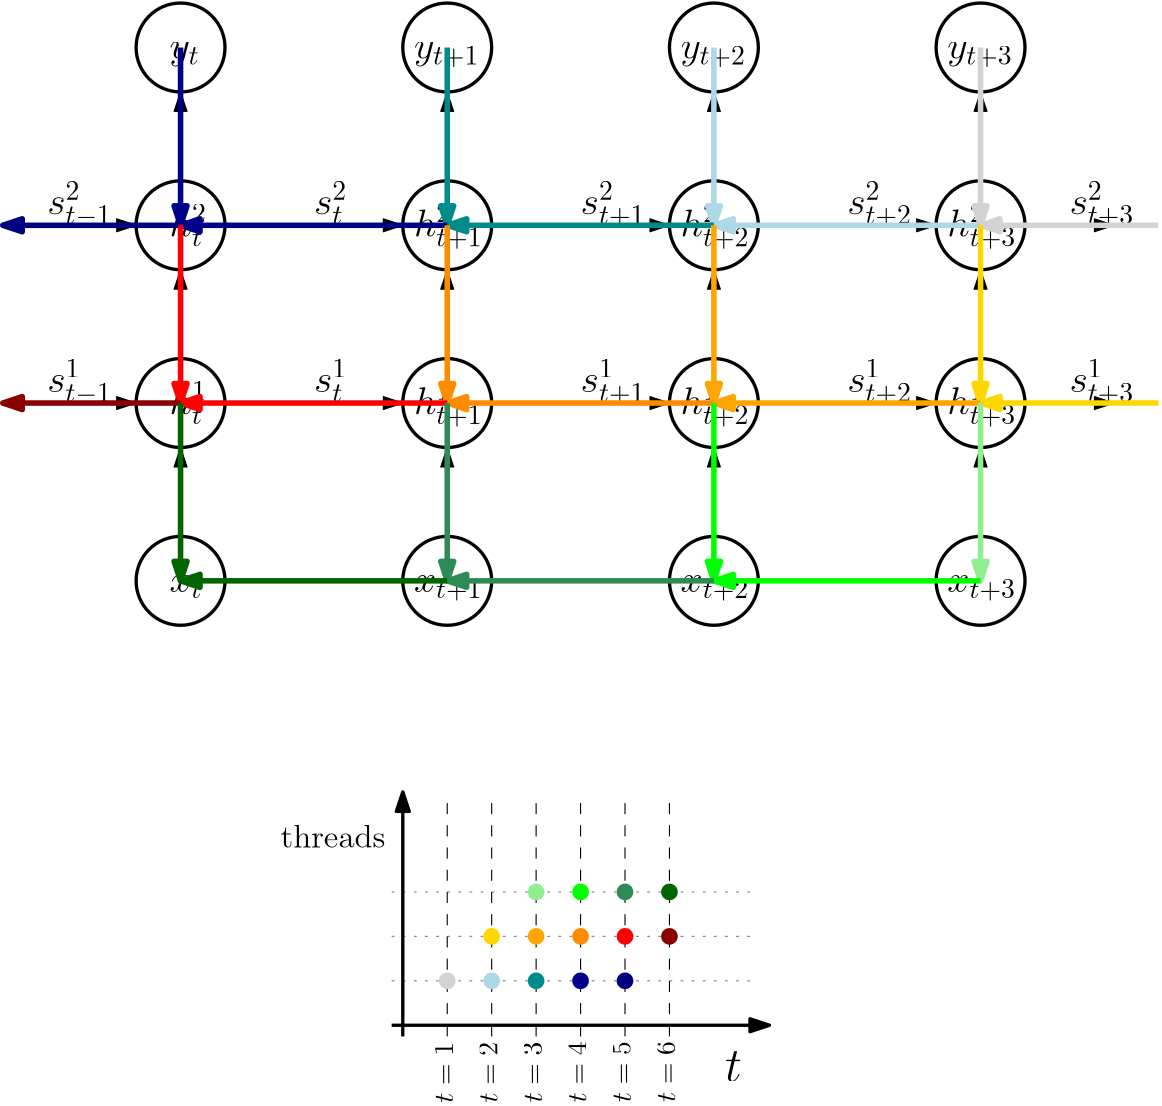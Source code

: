 <?xml version="1.0"?>
<!DOCTYPE ipe SYSTEM "ipe.dtd">
<ipe version="70206" creator="Ipe 7.2.7">
<info created="D:20180425094852" modified="D:20180426155706"/>
<ipestyle name="basic">
<symbol name="arrow/arc(spx)">
<path stroke="sym-stroke" fill="sym-stroke" pen="sym-pen">
0 0 m
-1 0.333 l
-1 -0.333 l
h
</path>
</symbol>
<symbol name="arrow/farc(spx)">
<path stroke="sym-stroke" fill="white" pen="sym-pen">
0 0 m
-1 0.333 l
-1 -0.333 l
h
</path>
</symbol>
<symbol name="arrow/ptarc(spx)">
<path stroke="sym-stroke" fill="sym-stroke" pen="sym-pen">
0 0 m
-1 0.333 l
-0.8 0 l
-1 -0.333 l
h
</path>
</symbol>
<symbol name="arrow/fptarc(spx)">
<path stroke="sym-stroke" fill="white" pen="sym-pen">
0 0 m
-1 0.333 l
-0.8 0 l
-1 -0.333 l
h
</path>
</symbol>
<symbol name="mark/circle(sx)" transformations="translations">
<path fill="sym-stroke">
0.6 0 0 0.6 0 0 e
0.4 0 0 0.4 0 0 e
</path>
</symbol>
<symbol name="mark/disk(sx)" transformations="translations">
<path fill="sym-stroke">
0.6 0 0 0.6 0 0 e
</path>
</symbol>
<symbol name="mark/fdisk(sfx)" transformations="translations">
<group>
<path fill="sym-fill">
0.5 0 0 0.5 0 0 e
</path>
<path fill="sym-stroke" fillrule="eofill">
0.6 0 0 0.6 0 0 e
0.4 0 0 0.4 0 0 e
</path>
</group>
</symbol>
<symbol name="mark/box(sx)" transformations="translations">
<path fill="sym-stroke" fillrule="eofill">
-0.6 -0.6 m
0.6 -0.6 l
0.6 0.6 l
-0.6 0.6 l
h
-0.4 -0.4 m
0.4 -0.4 l
0.4 0.4 l
-0.4 0.4 l
h
</path>
</symbol>
<symbol name="mark/square(sx)" transformations="translations">
<path fill="sym-stroke">
-0.6 -0.6 m
0.6 -0.6 l
0.6 0.6 l
-0.6 0.6 l
h
</path>
</symbol>
<symbol name="mark/fsquare(sfx)" transformations="translations">
<group>
<path fill="sym-fill">
-0.5 -0.5 m
0.5 -0.5 l
0.5 0.5 l
-0.5 0.5 l
h
</path>
<path fill="sym-stroke" fillrule="eofill">
-0.6 -0.6 m
0.6 -0.6 l
0.6 0.6 l
-0.6 0.6 l
h
-0.4 -0.4 m
0.4 -0.4 l
0.4 0.4 l
-0.4 0.4 l
h
</path>
</group>
</symbol>
<symbol name="mark/cross(sx)" transformations="translations">
<group>
<path fill="sym-stroke">
-0.43 -0.57 m
0.57 0.43 l
0.43 0.57 l
-0.57 -0.43 l
h
</path>
<path fill="sym-stroke">
-0.43 0.57 m
0.57 -0.43 l
0.43 -0.57 l
-0.57 0.43 l
h
</path>
</group>
</symbol>
<symbol name="arrow/fnormal(spx)">
<path stroke="sym-stroke" fill="white" pen="sym-pen">
0 0 m
-1 0.333 l
-1 -0.333 l
h
</path>
</symbol>
<symbol name="arrow/pointed(spx)">
<path stroke="sym-stroke" fill="sym-stroke" pen="sym-pen">
0 0 m
-1 0.333 l
-0.8 0 l
-1 -0.333 l
h
</path>
</symbol>
<symbol name="arrow/fpointed(spx)">
<path stroke="sym-stroke" fill="white" pen="sym-pen">
0 0 m
-1 0.333 l
-0.8 0 l
-1 -0.333 l
h
</path>
</symbol>
<symbol name="arrow/linear(spx)">
<path stroke="sym-stroke" pen="sym-pen">
-1 0.333 m
0 0 l
-1 -0.333 l
</path>
</symbol>
<symbol name="arrow/fdouble(spx)">
<path stroke="sym-stroke" fill="white" pen="sym-pen">
0 0 m
-1 0.333 l
-1 -0.333 l
h
-1 0 m
-2 0.333 l
-2 -0.333 l
h
</path>
</symbol>
<symbol name="arrow/double(spx)">
<path stroke="sym-stroke" fill="sym-stroke" pen="sym-pen">
0 0 m
-1 0.333 l
-1 -0.333 l
h
-1 0 m
-2 0.333 l
-2 -0.333 l
h
</path>
</symbol>
<pen name="heavier" value="0.8"/>
<pen name="fat" value="1.2"/>
<pen name="ultrafat" value="2"/>
<symbolsize name="large" value="5"/>
<symbolsize name="small" value="2"/>
<symbolsize name="tiny" value="1.1"/>
<arrowsize name="large" value="10"/>
<arrowsize name="small" value="5"/>
<arrowsize name="tiny" value="3"/>
<color name="red" value="1 0 0"/>
<color name="green" value="0 1 0"/>
<color name="blue" value="0 0 1"/>
<color name="yellow" value="1 1 0"/>
<color name="orange" value="1 0.647 0"/>
<color name="gold" value="1 0.843 0"/>
<color name="purple" value="0.627 0.125 0.941"/>
<color name="gray" value="0.745"/>
<color name="brown" value="0.647 0.165 0.165"/>
<color name="navy" value="0 0 0.502"/>
<color name="pink" value="1 0.753 0.796"/>
<color name="seagreen" value="0.18 0.545 0.341"/>
<color name="turquoise" value="0.251 0.878 0.816"/>
<color name="violet" value="0.933 0.51 0.933"/>
<color name="darkblue" value="0 0 0.545"/>
<color name="darkcyan" value="0 0.545 0.545"/>
<color name="darkgray" value="0.663"/>
<color name="darkgreen" value="0 0.392 0"/>
<color name="darkmagenta" value="0.545 0 0.545"/>
<color name="darkorange" value="1 0.549 0"/>
<color name="darkred" value="0.545 0 0"/>
<color name="lightblue" value="0.678 0.847 0.902"/>
<color name="lightcyan" value="0.878 1 1"/>
<color name="lightgray" value="0.827"/>
<color name="lightgreen" value="0.565 0.933 0.565"/>
<color name="lightyellow" value="1 1 0.878"/>
<dashstyle name="dashed" value="[4] 0"/>
<dashstyle name="dotted" value="[1 3] 0"/>
<dashstyle name="dash dotted" value="[4 2 1 2] 0"/>
<dashstyle name="dash dot dotted" value="[4 2 1 2 1 2] 0"/>
<textsize name="large" value="\large"/>
<textsize name="Large" value="\Large"/>
<textsize name="LARGE" value="\LARGE"/>
<textsize name="huge" value="\huge"/>
<textsize name="Huge" value="\Huge"/>
<textsize name="small" value="\small"/>
<textsize name="footnote" value="\footnotesize"/>
<textsize name="tiny" value="\tiny"/>
<textstyle name="center" begin="\begin{center}" end="\end{center}"/>
<textstyle name="itemize" begin="\begin{itemize}" end="\end{itemize}"/>
<textstyle name="item" begin="\begin{itemize}\item{}" end="\end{itemize}"/>
<gridsize name="4 pts" value="4"/>
<gridsize name="8 pts (~3 mm)" value="8"/>
<gridsize name="16 pts (~6 mm)" value="16"/>
<gridsize name="32 pts (~12 mm)" value="32"/>
<gridsize name="10 pts (~3.5 mm)" value="10"/>
<gridsize name="20 pts (~7 mm)" value="20"/>
<gridsize name="14 pts (~5 mm)" value="14"/>
<gridsize name="28 pts (~10 mm)" value="28"/>
<gridsize name="56 pts (~20 mm)" value="56"/>
<anglesize name="90 deg" value="90"/>
<anglesize name="60 deg" value="60"/>
<anglesize name="45 deg" value="45"/>
<anglesize name="30 deg" value="30"/>
<anglesize name="22.5 deg" value="22.5"/>
<opacity name="10%" value="0.1"/>
<opacity name="30%" value="0.3"/>
<opacity name="50%" value="0.5"/>
<opacity name="75%" value="0.75"/>
<tiling name="falling" angle="-60" step="4" width="1"/>
<tiling name="rising" angle="30" step="4" width="1"/>
</ipestyle>
<page>
<layer name="alpha"/>
<view layers="alpha" active="alpha"/>
<path layer="alpha" matrix="1 0 0 1 -64 0" stroke="black" arrow="normal/normal">
160 656 m
192 656 l
</path>
<path matrix="1 0 0 1 64 0" stroke="black" fill="white" pen="fat">
16 0 0 16 80 656 e
</path>
<path matrix="1 0 0 1 64 64" stroke="black" fill="white" pen="fat">
16 0 0 16 80 656 e
</path>
<path matrix="1 0 0 1 64 -64" stroke="black" fill="white" pen="fat">
16 0 0 16 80 656 e
</path>
<path matrix="1 0 0 1 64 -128" stroke="black" fill="white" pen="fat">
16 0 0 16 80 656 e
</path>
<path matrix="1 0 0 1 160 -64" stroke="black" fill="white" pen="fat">
16 0 0 16 80 656 e
</path>
<path matrix="1 0 0 1 160 0" stroke="black" fill="white" pen="fat">
16 0 0 16 80 656 e
</path>
<path matrix="1 0 0 1 160 64" stroke="black" fill="white" pen="fat">
16 0 0 16 80 656 e
</path>
<path matrix="1 0 0 1 160 -128" stroke="black" fill="white" pen="fat">
16 0 0 16 80 656 e
</path>
<path matrix="1 0 0 1 256 -64" stroke="black" fill="white" pen="fat">
16 0 0 16 80 656 e
</path>
<path matrix="1 0 0 1 256 -128" stroke="black" fill="white" pen="fat">
16 0 0 16 80 656 e
</path>
<path matrix="1 0 0 1 256 0" stroke="black" fill="white" pen="fat">
16 0 0 16 80 656 e
</path>
<path matrix="1 0 0 1 256 64" stroke="black" fill="white" pen="fat">
16 0 0 16 80 656 e
</path>
<path matrix="1 0 0 1 352 64" stroke="black" fill="white" pen="fat">
16 0 0 16 80 656 e
</path>
<path matrix="1 0 0 1 352 0" stroke="black" fill="white" pen="fat">
16 0 0 16 80 656 e
</path>
<path matrix="1 0 0 1 352 -64" stroke="black" fill="white" pen="fat">
16 0 0 16 80 656 e
</path>
<path matrix="1 0 0 1 352 -128" stroke="black" fill="white" pen="fat">
16 0 0 16 80 656 e
</path>
<path matrix="1 0 0 1 -64 -64" stroke="black" arrow="normal/normal">
160 656 m
192 656 l
</path>
<path matrix="1 0 0 1 288 -64" stroke="black" arrow="normal/normal">
160 656 m
192 656 l
</path>
<path matrix="1 0 0 1 288 0" stroke="black" arrow="normal/normal">
160 656 m
192 656 l
</path>
<path matrix="1 0 0 1 -64 0" stroke="black" arrow="normal/normal">
224 656 m
288 656 l
</path>
<path matrix="1 0 0 1 -64 -64" stroke="black" arrow="normal/normal">
224 656 m
288 656 l
</path>
<path matrix="1 0 0 1 32 -64" stroke="black" arrow="normal/normal">
224 656 m
288 656 l
</path>
<path matrix="1 0 0 1 32 0" stroke="black" arrow="normal/normal">
224 656 m
288 656 l
</path>
<path matrix="1 0 0 1 128 0" stroke="black" arrow="normal/normal">
224 656 m
288 656 l
</path>
<path matrix="1 0 0 1 128 -64" stroke="black" arrow="normal/normal">
224 656 m
288 656 l
</path>
<path matrix="1 0 0 1 64 -64" stroke="black" arrow="normal/normal">
80 608 m
80 640 l
</path>
<path matrix="1 0 0 1 64 0" stroke="black" arrow="normal/normal">
80 608 m
80 640 l
</path>
<path matrix="1 0 0 1 64 64" stroke="black" arrow="normal/normal">
80 608 m
80 640 l
</path>
<path matrix="1 0 0 1 160 -64" stroke="black" arrow="normal/normal">
80 608 m
80 640 l
</path>
<path matrix="1 0 0 1 160 0" stroke="black" arrow="normal/normal">
80 608 m
80 640 l
</path>
<path matrix="1 0 0 1 160 64" stroke="black" arrow="normal/normal">
80 608 m
80 640 l
</path>
<path matrix="1 0 0 1 256 -64" stroke="black" arrow="normal/normal">
80 608 m
80 640 l
</path>
<path matrix="1 0 0 1 256 0" stroke="black" arrow="normal/normal">
80 608 m
80 640 l
</path>
<path matrix="1 0 0 1 256 64" stroke="black" arrow="normal/normal">
80 608 m
80 640 l
</path>
<path matrix="1 0 0 1 352 -64" stroke="black" arrow="normal/normal">
80 608 m
80 640 l
</path>
<path matrix="1 0 0 1 352 0" stroke="black" arrow="normal/normal">
80 608 m
80 640 l
</path>
<path matrix="1 0 0 1 352 64" stroke="black" arrow="normal/normal">
80 608 m
80 640 l
</path>
<text matrix="1 0 0 1 -64 0" transformations="translations" pos="160 596" stroke="black" type="label" width="23.443" height="11.623" depth="4.38" valign="baseline" size="Large" style="math">s_{t-1}^{1}</text>
<text matrix="1 0 0 1 -64 0" transformations="translations" pos="160 660" stroke="black" type="label" width="23.443" height="11.623" depth="4.38" valign="baseline" size="Large" style="math">s_{t-1}^{2}</text>
<text matrix="1 0 0 1 -64 0" transformations="translations" pos="204 524" stroke="black" type="label" width="12.078" height="6.179" depth="2.15" valign="baseline" size="Large" style="math">x_{t}</text>
<text matrix="1 0 0 1 -64 0" transformations="translations" pos="204 588" stroke="black" type="label" width="13.566" height="11.623" depth="3.55" valign="baseline" size="Large" style="math">h_{t}^{1}</text>
<text matrix="1 0 0 1 -64 0" transformations="translations" pos="204 652" stroke="black" type="label" width="13.566" height="11.623" depth="3.55" valign="baseline" size="Large" style="math">h_{t}^{2}</text>
<text matrix="1 0 0 1 -64 0" transformations="translations" pos="204 716" stroke="black" type="label" width="10.945" height="6.176" depth="2.79" valign="baseline" size="Large" style="math">y_{t}</text>
<text matrix="1 0 0 1 32 0" transformations="translations" pos="160 596" stroke="black" type="label" width="12.096" height="11.623" depth="3.55" valign="baseline" size="Large" style="math">s_{t}^{1}</text>
<text matrix="1 0 0 1 32 0" transformations="translations" pos="160 660" stroke="black" type="label" width="12.096" height="11.623" depth="3.55" valign="baseline" size="Large" style="math">s_{t}^{2}</text>
<text matrix="1 0 0 1 24 0" transformations="translations" pos="204 524" stroke="black" type="label" width="24.808" height="6.179" depth="2.98" valign="baseline" size="Large" style="math">x_{t+1}</text>
<text matrix="1 0 0 1 24 0" transformations="translations" pos="204 588" stroke="black" type="label" width="24.912" height="11.623" depth="4.38" valign="baseline" size="Large" style="math">h_{t+1}^{1}</text>
<text matrix="1 0 0 1 24 0" transformations="translations" pos="204 652" stroke="black" type="label" width="24.912" height="11.623" depth="4.38" valign="baseline" size="Large" style="math">h_{t+1}^{2}</text>
<text matrix="1 0 0 1 24 0" transformations="translations" pos="204 716" stroke="black" type="label" width="23.675" height="6.179" depth="2.98" valign="baseline" size="Large" style="math">y_{t+1}</text>
<text matrix="1 0 0 1 128 0" transformations="translations" pos="160 596" stroke="black" type="label" width="23.443" height="11.623" depth="4.38" valign="baseline" size="Large" style="math">s_{t+1}^{1}</text>
<text matrix="1 0 0 1 128 0" transformations="translations" pos="160 660" stroke="black" type="label" width="23.443" height="11.623" depth="4.38" valign="baseline" size="Large" style="math">s_{t+1}^{2}</text>
<text matrix="1 0 0 1 120 0" transformations="translations" pos="204 524" stroke="black" type="label" width="24.808" height="6.179" depth="2.98" valign="baseline" size="Large" style="math">x_{t+2}</text>
<text matrix="1 0 0 1 120 0" transformations="translations" pos="204 588" stroke="black" type="label" width="24.912" height="11.623" depth="4.38" valign="baseline" size="Large" style="math">h_{t+2}^{1}</text>
<text matrix="1 0 0 1 120 0" transformations="translations" pos="204 652" stroke="black" type="label" width="24.912" height="11.623" depth="4.38" valign="baseline" size="Large" style="math">h_{t+2}^{2}</text>
<text matrix="1 0 0 1 120 0" transformations="translations" pos="204 716" stroke="black" type="label" width="23.675" height="6.179" depth="2.98" valign="baseline" size="Large" style="math">y_{t+2}</text>
<text matrix="1 0 0 1 224 0" transformations="translations" pos="160 596" stroke="black" type="label" width="23.443" height="11.623" depth="4.38" valign="baseline" size="Large" style="math">s_{t+2}^{1}</text>
<text matrix="1 0 0 1 224 0" transformations="translations" pos="160 660" stroke="black" type="label" width="23.443" height="11.623" depth="4.38" valign="baseline" size="Large" style="math">s_{t+2}^{2}</text>
<text matrix="1 0 0 1 216 0" transformations="translations" pos="204 524" stroke="black" type="label" width="24.808" height="6.179" depth="2.98" valign="baseline" size="Large" style="math">x_{t+3}</text>
<text matrix="1 0 0 1 216 0" transformations="translations" pos="204 588" stroke="black" type="label" width="24.912" height="11.623" depth="4.38" valign="baseline" size="Large" style="math">h_{t+3}^{1}</text>
<text matrix="1 0 0 1 216 0" transformations="translations" pos="204 652" stroke="black" type="label" width="24.912" height="11.623" depth="4.38" valign="baseline" size="Large" style="math">h_{t+3}^{2}</text>
<text matrix="1 0 0 1 216 0" transformations="translations" pos="204 716" stroke="black" type="label" width="23.675" height="6.179" depth="2.98" valign="baseline" size="Large" style="math">y_{t+3}</text>
<text matrix="1 0 0 1 -64 0" transformations="translations" pos="528 660" stroke="black" type="label" width="23.443" height="11.623" depth="4.38" valign="baseline" size="Large" style="math">s_{t+3}^{2}</text>
<text matrix="1 0 0 1 -64 0" transformations="translations" pos="528 596" stroke="black" type="label" width="23.443" height="11.623" depth="4.38" valign="baseline" size="Large" style="math">s_{t+3}^{1}</text>
<path matrix="1 0 0 1 -64 0" stroke="lightgray" pen="ultrafat" arrow="normal/normal">
496 720 m
496 656 l
</path>
<path matrix="1 0 0 1 -64 0" stroke="lightgray" pen="ultrafat" arrow="normal/normal">
560 656 m
496 656 l
</path>
<path matrix="1 0 0 1 -64 0" stroke="lightblue" pen="ultrafat" arrow="normal/normal">
400 720 m
400 656 l
</path>
<path matrix="1 0 0 1 -64 0" stroke="lightblue" pen="ultrafat" arrow="normal/normal">
496 656 m
400 656 l
</path>
<path matrix="1 0 0 1 -64 0" stroke="darkcyan" pen="ultrafat" arrow="normal/normal">
304 720 m
304 656 l
</path>
<path matrix="1 0 0 1 -64 0" stroke="darkcyan" pen="ultrafat" arrow="normal/normal">
400 656 m
304 656 l
</path>
<path matrix="1 0 0 1 -64 0" stroke="darkblue" pen="ultrafat" arrow="normal/normal">
208 720 m
208 656 l
</path>
<path matrix="1 0 0 1 -64 0" stroke="darkblue" pen="ultrafat" arrow="normal/normal">
304 656 m
208 656 l
</path>
<path matrix="1 0 0 1 -416 0" stroke="navy" pen="ultrafat" arrow="normal/normal">
560 656 m
496 656 l
</path>
<path matrix="1 0 0 1 -64 -64" stroke="gold" pen="ultrafat" arrow="normal/normal">
496 720 m
496 656 l
</path>
<path matrix="1 0 0 1 -64 -64" stroke="gold" pen="ultrafat" arrow="normal/normal">
560 656 m
496 656 l
</path>
<path matrix="1 0 0 1 -64 -64" stroke="orange" pen="ultrafat" arrow="normal/normal">
400 720 m
400 656 l
</path>
<path matrix="1 0 0 1 -64 -64" stroke="orange" pen="ultrafat" arrow="normal/normal">
496 656 m
400 656 l
</path>
<path matrix="1 0 0 1 -64 -64" stroke="darkorange" pen="ultrafat" arrow="normal/normal">
304 720 m
304 656 l
</path>
<path matrix="1 0 0 1 -64 -64" stroke="darkorange" pen="ultrafat" arrow="normal/normal">
400 656 m
304 656 l
</path>
<path matrix="1 0 0 1 -64 -64" stroke="red" pen="ultrafat" arrow="normal/normal">
208 720 m
208 656 l
</path>
<path matrix="1 0 0 1 -64 -64" stroke="red" pen="ultrafat" arrow="normal/normal">
304 656 m
208 656 l
</path>
<path matrix="1 0 0 1 -416 -64" stroke="darkred" pen="ultrafat" arrow="normal/normal">
560 656 m
496 656 l
</path>
<path matrix="1 0 0 1 -64 -128" stroke="lightgreen" pen="ultrafat" arrow="normal/normal">
496 720 m
496 656 l
</path>
<path matrix="1 0 0 1 -64 -128" stroke="green" pen="ultrafat" arrow="normal/normal">
400 720 m
400 656 l
</path>
<path matrix="1 0 0 1 -64 -128" stroke="green" pen="ultrafat" arrow="normal/normal">
496 656 m
400 656 l
</path>
<path matrix="1 0 0 1 -64 -128" stroke="seagreen" pen="ultrafat" arrow="normal/normal">
304 720 m
304 656 l
</path>
<path matrix="1 0 0 1 -64 -128" stroke="seagreen" pen="ultrafat" arrow="normal/normal">
400 656 m
304 656 l
</path>
<path matrix="1 0 0 1 -64 -128" stroke="darkgreen" pen="ultrafat" arrow="normal/normal">
208 720 m
208 656 l
</path>
<path matrix="1 0 0 1 -64 -128" stroke="darkgreen" pen="ultrafat" arrow="normal/normal">
304 656 m
208 656 l
</path>
<path matrix="-0.0000123 1 -1.21429 -0.00001494 1074.86 352.013" stroke="black" pen="fat" arrow="normal/normal">
16 704 m
16 592 l
</path>
<path matrix="-0.0000123 1 -1 -0.0000123 928.004 352.011" stroke="black" dash="dashed">
12 688 m
100 688 l
</path>
<path matrix="-0.0000123 1 -1 -0.0000123 928.004 352.011" stroke="black" dash="dashed">
12 672 m
100 672 l
</path>
<path matrix="-0.0000123 1 -1 -0.0000123 928.004 352.011" stroke="black" dash="dashed">
12 656 m
100 656 l
</path>
<path matrix="-0.0000123 1 -1 -0.0000123 928.004 352.011" stroke="black" dash="dashed">
12 640 m
100 640 l
</path>
<path matrix="-0.0000123 1 -1 -0.0000123 928.004 352.011" stroke="black" dash="dashed">
12 624 m
100 624 l
</path>
<path matrix="-0.0000123 1 -1 -0.0000123 928.004 352.011" stroke="black" dash="dashed">
12 608 m
100 608 l
</path>
<path matrix="-0.0000123 1 -1 -0.0000123 912.004 320.011" stroke="black" pen="fat" arrow="normal/normal">
44 688 m
132 688 l
</path>
<path matrix="-0.0000123 1 -1 -0.0000123 912.004 320.011" stroke="black" dash="dotted" opacity="50%">
64 692 m
64 560 l
</path>
<path matrix="-0.0000123 1 -1 -0.0000123 912.004 320.011" stroke="black" dash="dotted" opacity="50%">
80 692 m
80 560 l
</path>
<path matrix="-0.0000123 1 -1 -0.0000123 912.004 320.011" stroke="black" dash="dotted" opacity="50%">
96 692 m
96 560 l
</path>
<use matrix="-0.0000123 1 -1 -0.0000123 928.004 352.011" name="mark/disk(sx)" pos="32 688" size="large" stroke="lightgray"/>
<use matrix="-0.0000123 1 -1 -0.0000123 928.004 352.011" name="mark/disk(sx)" pos="32 672" size="large" stroke="lightblue"/>
<use matrix="-0.0000123 1 -1 -0.0000123 928.004 352.011" name="mark/disk(sx)" pos="32 656" size="large" stroke="darkcyan"/>
<use matrix="-0.0000123 1 -1 -0.0000123 928.004 352.011" name="mark/disk(sx)" pos="32 640" size="large" stroke="darkblue"/>
<use matrix="-0.0000123 1 -1 -0.0000123 928.004 352.011" name="mark/disk(sx)" pos="32 624" size="large" stroke="navy"/>
<use matrix="-0.0000123 1 -1 -0.0000123 928.004 352.011" name="mark/disk(sx)" pos="48 672" size="large" stroke="gold"/>
<use matrix="-0.0000123 1 -1 -0.0000123 928.004 352.011" name="mark/disk(sx)" pos="48 656" size="large" stroke="orange"/>
<use matrix="-0.0000123 1 -1 -0.0000123 928.004 352.011" name="mark/disk(sx)" pos="48 640" size="large" stroke="darkorange"/>
<use matrix="-0.0000123 1 -1 -0.0000123 928.004 352.011" name="mark/disk(sx)" pos="48 624" size="large" stroke="red"/>
<use matrix="-0.0000123 1 -1 -0.0000123 928.004 352.011" name="mark/disk(sx)" pos="48 608" size="large" stroke="darkred"/>
<use matrix="-0.0000123 1 -1 -0.0000123 928.004 352.011" name="mark/disk(sx)" pos="64 656" size="large" stroke="lightgreen"/>
<use matrix="-0.0000123 1 -1 -0.0000123 928.004 352.011" name="mark/disk(sx)" pos="64 640" size="large" stroke="green"/>
<use matrix="-0.0000123 1 -1 -0.0000123 928.004 352.011" name="mark/disk(sx)" pos="64 624" size="large" stroke="seagreen"/>
<use matrix="-0.0000123 1 -1 -0.0000123 928.004 352.011" name="mark/disk(sx)" pos="64 608" size="large" stroke="darkgreen"/>
<text matrix="1 0 0 1 88 -264" transformations="translations" pos="92 696" stroke="black" type="label" width="37.784" height="8.302" depth="0" valign="baseline" size="large">threads</text>
<text matrix="-0.00399285 0.999992 -0.999992 -0.00399285 914.32 306.816" pos="36 672" stroke="black" type="label" width="21.862" height="6.42" depth="0" valign="baseline" style="math">t = 1</text>
<text matrix="-0.00399285 0.999992 -0.999992 -0.00399285 930.32 306.88" pos="36 672" stroke="black" type="label" width="21.862" height="6.42" depth="0" valign="baseline" style="math">t = 2</text>
<text matrix="-0.00399285 0.999992 -0.999992 -0.00399285 946.32 306.943" pos="36 672" stroke="black" type="label" width="21.862" height="6.42" depth="0" valign="baseline" style="math">t = 3</text>
<text matrix="-0.00399285 0.999992 -0.999992 -0.00399285 962.32 307.007" pos="36 672" stroke="black" type="label" width="21.862" height="6.42" depth="0" valign="baseline" style="math">t = 4</text>
<text matrix="-0.00399285 0.999992 -0.999992 -0.00399285 978.32 307.071" pos="36 672" stroke="black" type="label" width="21.862" height="6.42" depth="0" valign="baseline" style="math">t = 5</text>
<text matrix="-0.00399285 0.999992 -0.999992 -0.00399285 994.32 307.135" pos="36 672" stroke="black" type="label" width="21.862" height="6.42" depth="0" valign="baseline" style="math">t = 6</text>
<text matrix="1 0 0 1 312 -228" transformations="translations" pos="28 576" stroke="black" type="label" width="6.087" height="10.589" depth="0" valign="baseline" size="LARGE" style="math">t</text>
</page>
</ipe>
